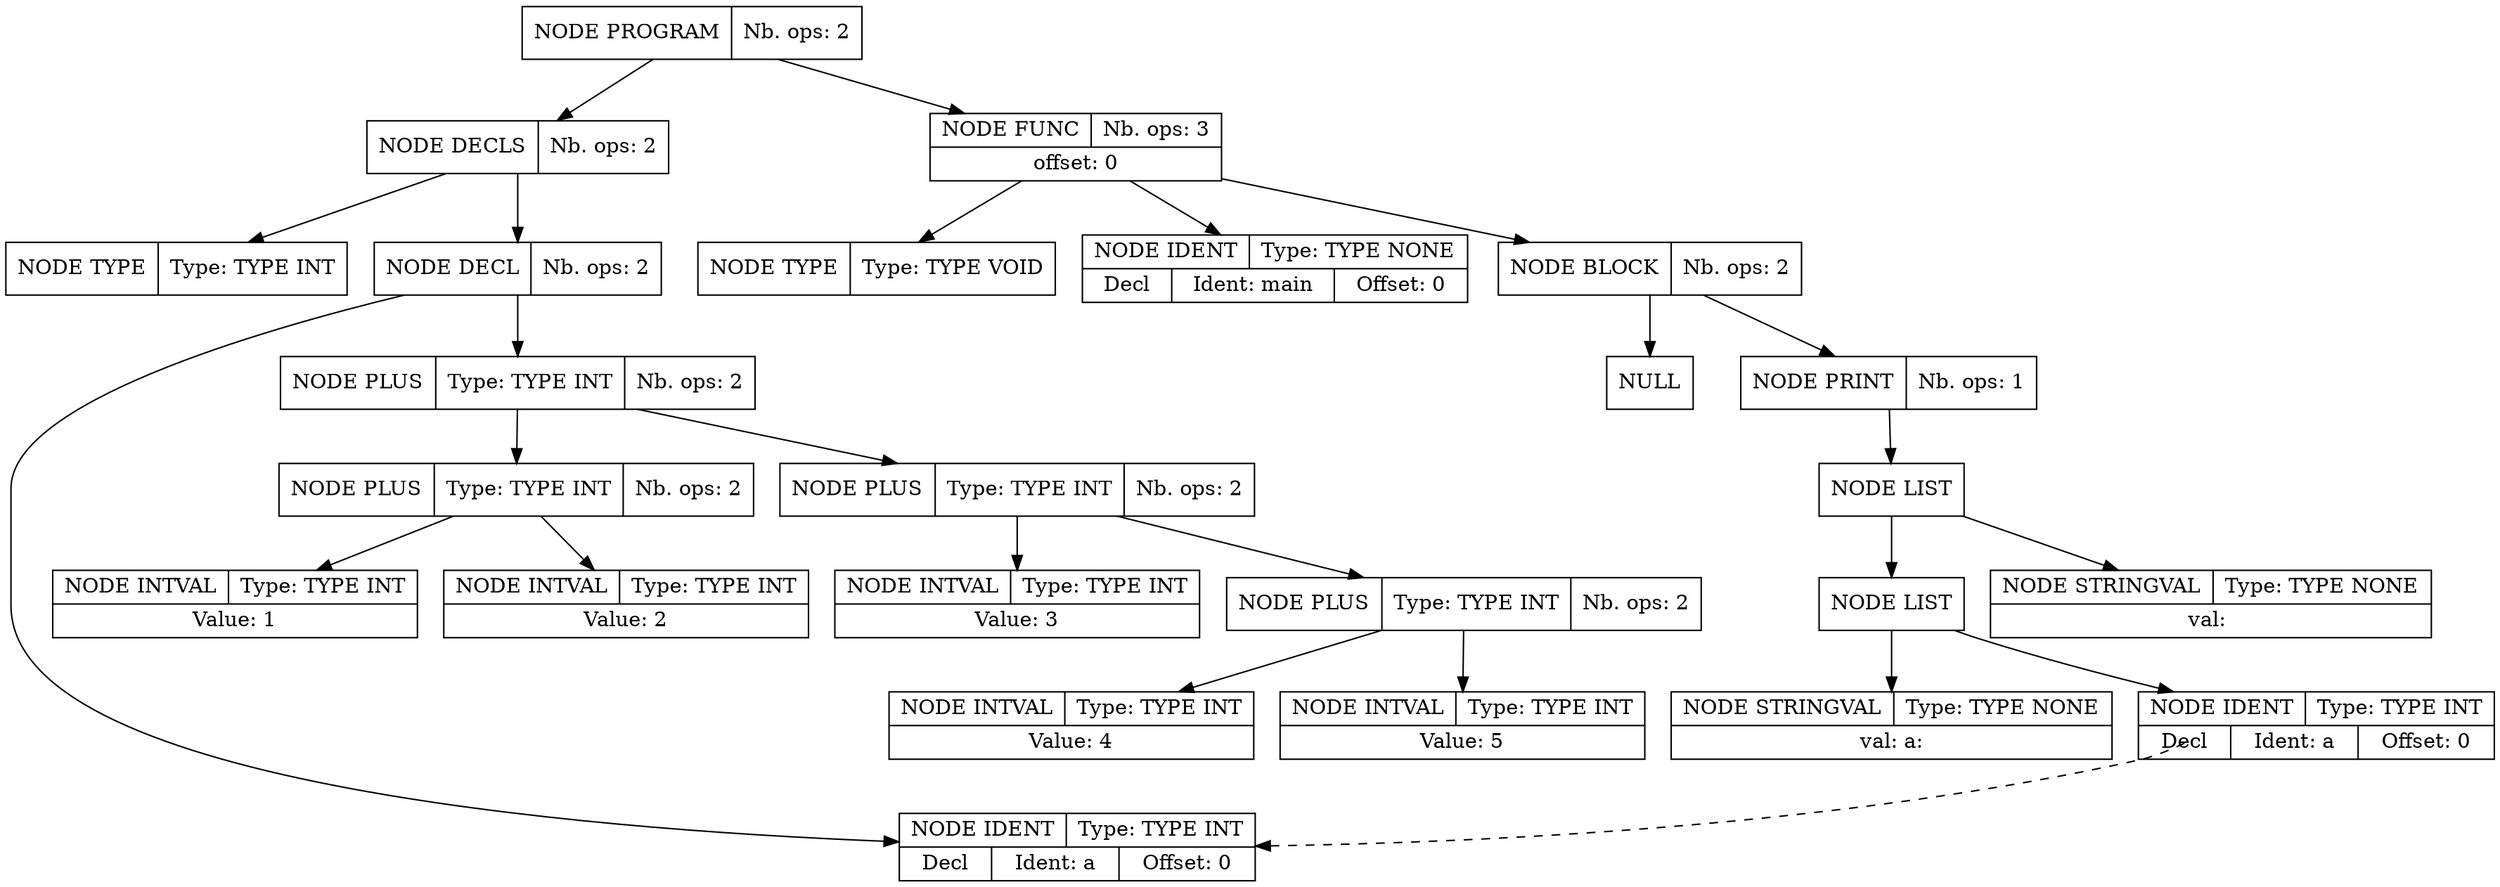 digraph global_vars {
    N1 [shape=record, label="{{NODE PROGRAM|Nb. ops: 2}}"];
    N2 [shape=record, label="{{NODE DECLS|Nb. ops: 2}}"];
    N3 [shape=record, label="{{NODE TYPE|Type: TYPE INT}}"];
    edge[tailclip=true];
    N2 -> N3
    N4 [shape=record, label="{{NODE DECL|Nb. ops: 2}}"];
    N5 [shape=record, label="{{NODE IDENT|Type: TYPE INT}|{<decl>Decl      |Ident: a|Offset: 0}}"];
    edge[tailclip=true];
    N4 -> N5
    N6 [shape=record, label="{{NODE PLUS|Type: TYPE INT|Nb. ops: 2}}"];
    N7 [shape=record, label="{{NODE PLUS|Type: TYPE INT|Nb. ops: 2}}"];
    N8 [shape=record, label="{{NODE INTVAL|Type: TYPE INT}|{Value: 1}}"];
    edge[tailclip=true];
    N7 -> N8
    N9 [shape=record, label="{{NODE INTVAL|Type: TYPE INT}|{Value: 2}}"];
    edge[tailclip=true];
    N7 -> N9
    edge[tailclip=true];
    N6 -> N7
    N10 [shape=record, label="{{NODE PLUS|Type: TYPE INT|Nb. ops: 2}}"];
    N11 [shape=record, label="{{NODE INTVAL|Type: TYPE INT}|{Value: 3}}"];
    edge[tailclip=true];
    N10 -> N11
    N12 [shape=record, label="{{NODE PLUS|Type: TYPE INT|Nb. ops: 2}}"];
    N13 [shape=record, label="{{NODE INTVAL|Type: TYPE INT}|{Value: 4}}"];
    edge[tailclip=true];
    N12 -> N13
    N14 [shape=record, label="{{NODE INTVAL|Type: TYPE INT}|{Value: 5}}"];
    edge[tailclip=true];
    N12 -> N14
    edge[tailclip=true];
    N10 -> N12
    edge[tailclip=true];
    N6 -> N10
    edge[tailclip=true];
    N4 -> N6
    edge[tailclip=true];
    N2 -> N4
    edge[tailclip=true];
    N1 -> N2
    N15 [shape=record, label="{{NODE FUNC|Nb. ops: 3}|{offset: 0}}"];
    N16 [shape=record, label="{{NODE TYPE|Type: TYPE VOID}}"];
    edge[tailclip=true];
    N15 -> N16
    N17 [shape=record, label="{{NODE IDENT|Type: TYPE NONE}|{<decl>Decl      |Ident: main|Offset: 0}}"];
    edge[tailclip=true];
    N15 -> N17
    N18 [shape=record, label="{{NODE BLOCK|Nb. ops: 2}}"];
    N19 [shape=record, label="{{NULL}}"];
    edge[tailclip=true];
    N18 -> N19
    N20 [shape=record, label="{{NODE PRINT|Nb. ops: 1}}"];
    N21 [shape=record, label="{{NODE LIST}}"];
    N22 [shape=record, label="{{NODE LIST}}"];
    N23 [shape=record, label="{{NODE STRINGVAL|Type: TYPE NONE}|{val: a: }}"];
    edge[tailclip=true];
    N22 -> N23
    N24 [shape=record, label="{{NODE IDENT|Type: TYPE INT}|{<decl>Decl      |Ident: a|Offset: 0}}"];
    edge[tailclip=false];
    "N24":decl:c -> "N5" [style=dashed]
    edge[tailclip=true];
    N22 -> N24
    edge[tailclip=true];
    N21 -> N22
    N25 [shape=record, label="{{NODE STRINGVAL|Type: TYPE NONE}|{val: \n}}"];
    edge[tailclip=true];
    N21 -> N25
    edge[tailclip=true];
    N20 -> N21
    edge[tailclip=true];
    N18 -> N20
    edge[tailclip=true];
    N15 -> N18
    edge[tailclip=true];
    N1 -> N15
}